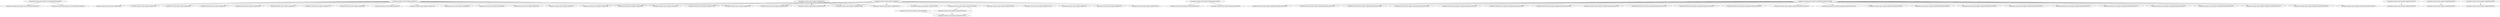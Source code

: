 digraph "ddg/ddg"
{
	"org.apache.commons.math.analysis.UnivariateRealSolverImpl#87" -> "org.apache.commons.math.analysis.UnivariateRealSolverImpl#169";
	"org.apache.commons.math.analysis.UnivariateRealSolverImpl#87" -> "org.apache.commons.math.analysis.UnivariateRealSolverImpl#220";
	"org.apache.commons.math.analysis.LaguerreSolver#53" -> "org.apache.commons.math.analysis.LaguerreSolver#124";
	"org.apache.commons.math.analysis.PolynomialFunction#55" -> "org.apache.commons.math.analysis.PolynomialFunction#75";
	"org.apache.commons.math.analysis.PolynomialFunction#55" -> "org.apache.commons.math.analysis.PolynomialFunction#97";
	"org.apache.commons.math.complex.Complex#45" -> "org.apache.commons.math.analysis.LaguerreSolver#258";
	"org.apache.commons.math.complex.Complex#76" -> "org.apache.commons.math.complex.Complex#310";
	"org.apache.commons.math.complex.Complex#76" -> "org.apache.commons.math.complex.Complex#355";
	"org.apache.commons.math.complex.Complex#76" -> "org.apache.commons.math.complex.Complex#133";
	"org.apache.commons.math.complex.Complex#76" -> "org.apache.commons.math.complex.Complex#299";
	"org.apache.commons.math.complex.Complex#76" -> "org.apache.commons.math.complex.Complex#290";
	"org.apache.commons.math.complex.Complex#76" -> "org.apache.commons.math.complex.Complex#323";
	"org.apache.commons.math.complex.Complex#76" -> "org.apache.commons.math.complex.Complex#92";
	"org.apache.commons.math.complex.Complex#76" -> "org.apache.commons.math.complex.Complex#402";
	"org.apache.commons.math.complex.Complex#76" -> "org.apache.commons.math.complex.Complex#194";
	"org.apache.commons.math.complex.Complex#76" -> "org.apache.commons.math.complex.Complex#748";
	"org.apache.commons.math.complex.Complex#76" -> "org.apache.commons.math.complex.Complex#248";
	"org.apache.commons.math.analysis.LaguerreSolver#258" -> "org.apache.commons.math.analysis.LaguerreSolver#124";
	"org.apache.commons.math.analysis.LaguerreSolver#258" -> "org.apache.commons.math.analysis.LaguerreSolver#209";
	"org.apache.commons.math.analysis.LaguerreSolver#209" -> "org.apache.commons.math.analysis.LaguerreSolver#124";
	"org.apache.commons.math.complex.ComplexFormatAbstractTest#39" -> "org.apache.commons.math.complex.ComplexFormatAbstractTest#185";
	"org.apache.commons.math.complex.ComplexFormat#373" -> "org.apache.commons.math.complex.ComplexFormat#238";
	"org.apache.commons.math.complex.ComplexFormat#345" -> "org.apache.commons.math.complex.ComplexFormat#204";
	"org.apache.commons.math.complex.ComplexFormatAbstractTest#39" -> "org.apache.commons.math.complex.ComplexFormatAbstractTest#152";
	"org.apache.commons.math.complex.ComplexFormatAbstractTest#39" -> "org.apache.commons.math.complex.ComplexFormatAbstractTest#94";
	"org.apache.commons.math.complex.ComplexFormatAbstractTest#39" -> "org.apache.commons.math.complex.ComplexFormatAbstractTest#101";
	"org.apache.commons.math.complex.ComplexFormat#359" -> "org.apache.commons.math.complex.ComplexFormat#212";
	"org.apache.commons.math.complex.ComplexFormatAbstractTest#39" -> "org.apache.commons.math.complex.ComplexFormatAbstractTest#120";
	"org.apache.commons.math.complex.ComplexFormatAbstractTest#39" -> "org.apache.commons.math.complex.ComplexFormatAbstractTest#59";
	"org.apache.commons.math.complex.ComplexFormatAbstractTest#39" -> "org.apache.commons.math.complex.ComplexFormatAbstractTest#196";
	"org.apache.commons.math.complex.ComplexFormatAbstractTest#39" -> "org.apache.commons.math.complex.ComplexFormatAbstractTest#174";
	"org.apache.commons.math.complex.ComplexFormatAbstractTest#39" -> "org.apache.commons.math.complex.ComplexFormatAbstractTest#163";
	"org.apache.commons.math.complex.ComplexFormatAbstractTest#39" -> "org.apache.commons.math.complex.ComplexFormatAbstractTest#134";
	"org.apache.commons.math.complex.ComplexFormatAbstractTest#39" -> "org.apache.commons.math.complex.ComplexFormatAbstractTest#262";
	"org.apache.commons.math.complex.ComplexFormatAbstractTest#39" -> "org.apache.commons.math.complex.ComplexFormatAbstractTest#229";
	"org.apache.commons.math.complex.ComplexFormatAbstractTest#39" -> "org.apache.commons.math.complex.ComplexFormatAbstractTest#45";
	"org.apache.commons.math.complex.ComplexFormatAbstractTest#39" -> "org.apache.commons.math.complex.ComplexFormatAbstractTest#87";
	"org.apache.commons.math.complex.ComplexFormatAbstractTest#39" -> "org.apache.commons.math.complex.ComplexFormatAbstractTest#80";
	"org.apache.commons.math.complex.ComplexFormatAbstractTest#39" -> "org.apache.commons.math.complex.ComplexFormatAbstractTest#66";
	"org.apache.commons.math.complex.ComplexFormatAbstractTest#39" -> "org.apache.commons.math.complex.ComplexFormatAbstractTest#73";
	"org.apache.commons.math.complex.ComplexFormatAbstractTest#39" -> "org.apache.commons.math.complex.ComplexFormatAbstractTest#141";
	"org.apache.commons.math.complex.ComplexFormatAbstractTest#39" -> "org.apache.commons.math.complex.ComplexFormatAbstractTest#127";
	"org.apache.commons.math.complex.ComplexFormatAbstractTest#39" -> "org.apache.commons.math.complex.ComplexFormatAbstractTest#207";
	"org.apache.commons.math.complex.ComplexFormatAbstractTest#39" -> "org.apache.commons.math.complex.ComplexFormatAbstractTest#240";
	"org.apache.commons.math.complex.ComplexFormatAbstractTest#39" -> "org.apache.commons.math.complex.ComplexFormatAbstractTest#218";
	"org.apache.commons.math.complex.ComplexFormatAbstractTest#39" -> "org.apache.commons.math.complex.ComplexFormatAbstractTest#251";
	"org.apache.commons.math.complex.ComplexFormatAbstractTest#39" -> "org.apache.commons.math.complex.ComplexFormatAbstractTest#52";
	"org.apache.commons.math.complex.Complex#45" -> "org.apache.commons.math.complex.ComplexTest#680";
	"org.apache.commons.math.complex.ComplexTest#27" -> "org.apache.commons.math.complex.ComplexTest#680";
	"org.apache.commons.math.complex.Complex#76" -> "org.apache.commons.math.complex.Complex#852";
	"org.apache.commons.math.complex.Complex#45" -> "org.apache.commons.math.complex.ComplexTest#676";
	"org.apache.commons.math.complex.Complex#45" -> "org.apache.commons.math.complex.Complex#852";
	"org.apache.commons.math.complex.Complex#45" -> "org.apache.commons.math.complex.ComplexTest#126";
	"org.apache.commons.math.complex.Complex#45" -> "org.apache.commons.math.complex.Complex#152";
	"org.apache.commons.math.complex.Complex#45" -> "org.apache.commons.math.complex.ComplexTest#308";
	"org.apache.commons.math.complex.ComplexTest#27" -> "org.apache.commons.math.complex.ComplexTest#308";
	"org.apache.commons.math.complex.Complex#45" -> "org.apache.commons.math.complex.Complex#355";
	"org.apache.commons.math.complex.Complex#45" -> "org.apache.commons.math.complex.Complex#425";
	"org.apache.commons.math.complex.Complex#45" -> "org.apache.commons.math.complex.Complex#613";
	"org.apache.commons.math.complex.Complex#76" -> "org.apache.commons.math.complex.Complex#376";
	"org.apache.commons.math.complex.Complex#45" -> "org.apache.commons.math.complex.ComplexTest#319";
	"org.apache.commons.math.complex.ComplexTest#27" -> "org.apache.commons.math.complex.ComplexTest#108";
	"org.apache.commons.math.complex.Complex#76" -> "org.apache.commons.math.complex.Complex#506";
	"org.apache.commons.math.complex.Complex#76" -> "org.apache.commons.math.complex.Complex#575";
	"org.apache.commons.math.complex.Complex#45" -> "org.apache.commons.math.complex.ComplexTest#409";
	"org.apache.commons.math.complex.ComplexTest#27" -> "org.apache.commons.math.complex.ComplexTest#409";
	"org.apache.commons.math.complex.Complex#76" -> "org.apache.commons.math.complex.Complex#613";
	"org.apache.commons.math.complex.Complex#76" -> "org.apache.commons.math.complex.Complex#672";
	"org.apache.commons.math.complex.Complex#76" -> "org.apache.commons.math.complex.Complex#814";
	"org.apache.commons.math.complex.ComplexTest#27" -> "org.apache.commons.math.complex.ComplexTest#172";
	"org.apache.commons.math.complex.Complex#45" -> "org.apache.commons.math.complex.ComplexTest#172";
	"org.apache.commons.math.complex.Complex#45" -> "org.apache.commons.math.complex.Complex#194";
	"org.apache.commons.math.complex.Complex#45" -> "org.apache.commons.math.complex.ComplexTest#300";
}
